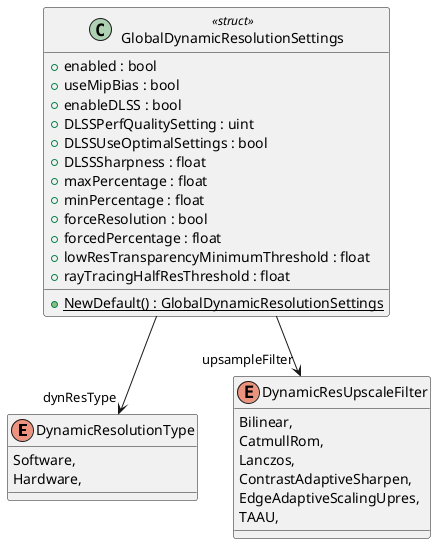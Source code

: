 @startuml
enum DynamicResolutionType {
    Software,
    Hardware,
}
enum DynamicResUpscaleFilter {
    Bilinear,
    CatmullRom,
    Lanczos,
    ContrastAdaptiveSharpen,
    EdgeAdaptiveScalingUpres,
    TAAU,
}
class GlobalDynamicResolutionSettings <<struct>> {
    + {static} NewDefault() : GlobalDynamicResolutionSettings
    + enabled : bool
    + useMipBias : bool
    + enableDLSS : bool
    + DLSSPerfQualitySetting : uint
    + DLSSUseOptimalSettings : bool
    + DLSSSharpness : float
    + maxPercentage : float
    + minPercentage : float
    + forceResolution : bool
    + forcedPercentage : float
    + lowResTransparencyMinimumThreshold : float
    + rayTracingHalfResThreshold : float
}
GlobalDynamicResolutionSettings --> "dynResType" DynamicResolutionType
GlobalDynamicResolutionSettings --> "upsampleFilter" DynamicResUpscaleFilter
@enduml
